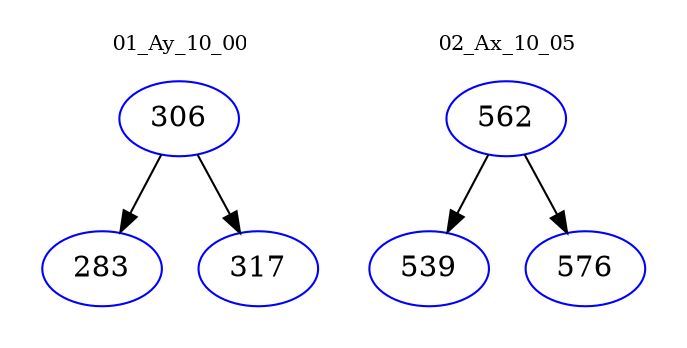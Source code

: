 digraph{
subgraph cluster_0 {
color = white
label = "01_Ay_10_00";
fontsize=10;
T0_306 [label="306", color="blue"]
T0_306 -> T0_283 [color="black"]
T0_283 [label="283", color="blue"]
T0_306 -> T0_317 [color="black"]
T0_317 [label="317", color="blue"]
}
subgraph cluster_1 {
color = white
label = "02_Ax_10_05";
fontsize=10;
T1_562 [label="562", color="blue"]
T1_562 -> T1_539 [color="black"]
T1_539 [label="539", color="blue"]
T1_562 -> T1_576 [color="black"]
T1_576 [label="576", color="blue"]
}
}
